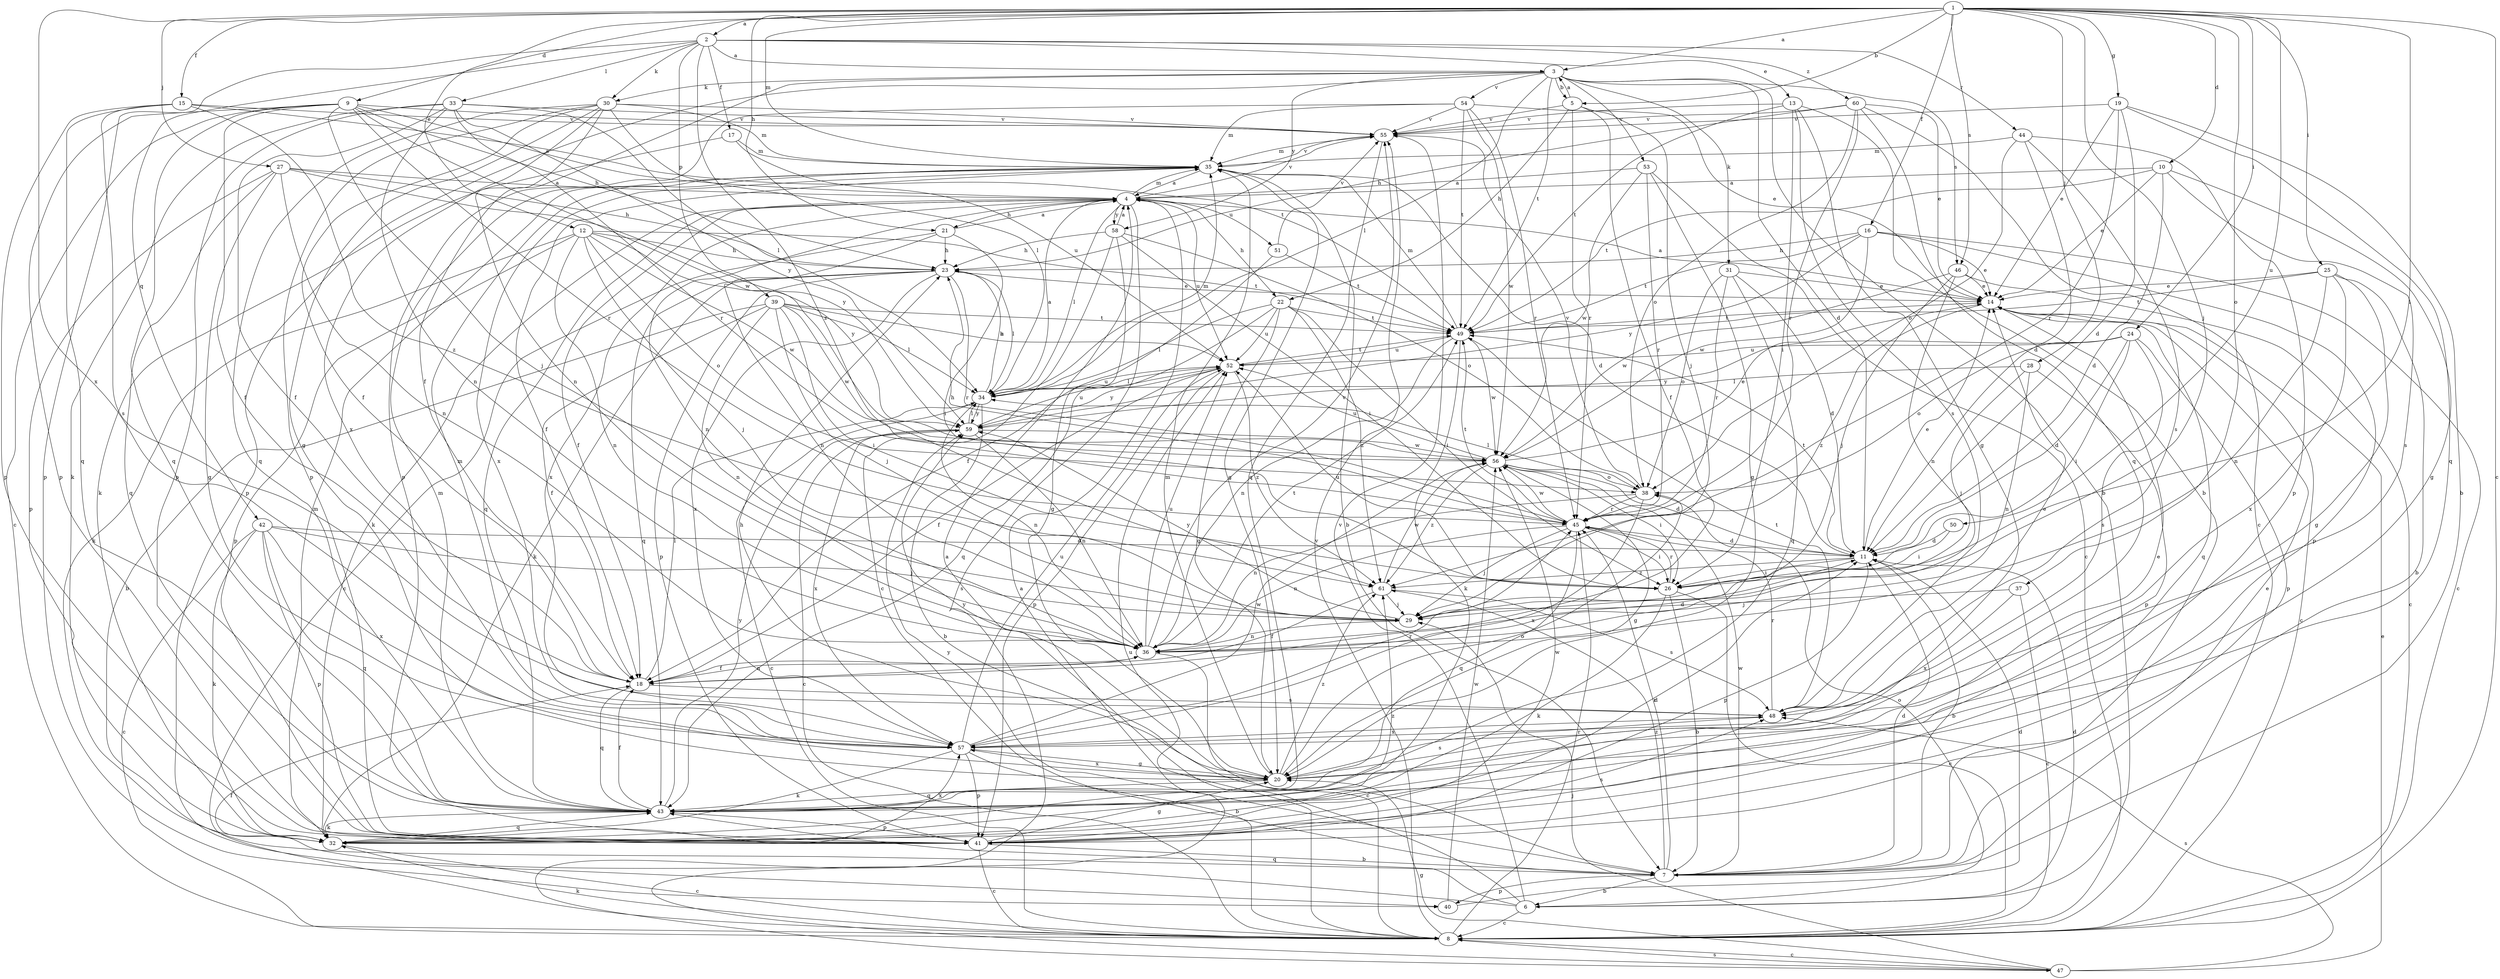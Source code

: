 strict digraph  {
	1 -> 2 [label=a];
	1 -> 3 [label=a];
	2 -> 3 [label=a];
	5 -> 3 [label=a];
	6 -> 4 [label=a];
	9 -> 4 [label=a];
	10 -> 4 [label=a];
	14 -> 4 [label=a];
	21 -> 4 [label=a];
	27 -> 4 [label=a];
	34 -> 4 [label=a];
	35 -> 4 [label=a];
	47 -> 4 [label=a];
	53 -> 4 [label=a];
	58 -> 4 [label=a];
	1 -> 5 [label=b];
	3 -> 5 [label=b];
	3 -> 6 [label=b];
	7 -> 6 [label=b];
	11 -> 7 [label=b];
	13 -> 7 [label=b];
	19 -> 7 [label=b];
	25 -> 7 [label=b];
	26 -> 7 [label=b];
	34 -> 7 [label=b];
	35 -> 7 [label=b];
	39 -> 7 [label=b];
	41 -> 7 [label=b];
	57 -> 7 [label=b];
	1 -> 8 [label=c];
	6 -> 8 [label=c];
	9 -> 8 [label=c];
	14 -> 8 [label=c];
	16 -> 8 [label=c];
	21 -> 8 [label=c];
	26 -> 8 [label=c];
	32 -> 8 [label=c];
	34 -> 8 [label=c];
	36 -> 8 [label=c];
	37 -> 8 [label=c];
	41 -> 8 [label=c];
	42 -> 8 [label=c];
	46 -> 8 [label=c];
	47 -> 8 [label=c];
	53 -> 8 [label=c];
	58 -> 8 [label=c];
	59 -> 8 [label=c];
	60 -> 8 [label=c];
	1 -> 9 [label=d];
	1 -> 10 [label=d];
	3 -> 11 [label=d];
	6 -> 11 [label=d];
	7 -> 11 [label=d];
	10 -> 11 [label=d];
	19 -> 11 [label=d];
	24 -> 11 [label=d];
	31 -> 11 [label=d];
	32 -> 11 [label=d];
	35 -> 11 [label=d];
	36 -> 11 [label=d];
	40 -> 11 [label=d];
	42 -> 11 [label=d];
	44 -> 11 [label=d];
	45 -> 11 [label=d];
	50 -> 11 [label=d];
	56 -> 11 [label=d];
	1 -> 12 [label=e];
	2 -> 13 [label=e];
	7 -> 14 [label=e];
	10 -> 14 [label=e];
	11 -> 14 [label=e];
	16 -> 14 [label=e];
	19 -> 14 [label=e];
	23 -> 14 [label=e];
	25 -> 14 [label=e];
	31 -> 14 [label=e];
	43 -> 14 [label=e];
	46 -> 14 [label=e];
	47 -> 14 [label=e];
	48 -> 14 [label=e];
	54 -> 14 [label=e];
	56 -> 14 [label=e];
	60 -> 14 [label=e];
	1 -> 15 [label=f];
	1 -> 16 [label=f];
	2 -> 17 [label=f];
	3 -> 18 [label=f];
	4 -> 18 [label=f];
	5 -> 18 [label=f];
	6 -> 18 [label=f];
	9 -> 18 [label=f];
	30 -> 18 [label=f];
	33 -> 18 [label=f];
	35 -> 18 [label=f];
	36 -> 18 [label=f];
	39 -> 18 [label=f];
	43 -> 18 [label=f];
	51 -> 18 [label=f];
	52 -> 18 [label=f];
	61 -> 18 [label=f];
	1 -> 19 [label=g];
	10 -> 20 [label=g];
	13 -> 20 [label=g];
	22 -> 20 [label=g];
	25 -> 20 [label=g];
	27 -> 20 [label=g];
	30 -> 20 [label=g];
	35 -> 20 [label=g];
	41 -> 20 [label=g];
	47 -> 20 [label=g];
	53 -> 20 [label=g];
	56 -> 20 [label=g];
	57 -> 20 [label=g];
	58 -> 20 [label=g];
	1 -> 21 [label=h];
	4 -> 21 [label=h];
	4 -> 22 [label=h];
	5 -> 22 [label=h];
	9 -> 23 [label=h];
	12 -> 23 [label=h];
	16 -> 23 [label=h];
	20 -> 23 [label=h];
	21 -> 23 [label=h];
	27 -> 23 [label=h];
	34 -> 23 [label=h];
	45 -> 23 [label=h];
	58 -> 23 [label=h];
	60 -> 23 [label=h];
	1 -> 24 [label=i];
	1 -> 25 [label=i];
	1 -> 26 [label=i];
	11 -> 26 [label=i];
	13 -> 26 [label=i];
	21 -> 26 [label=i];
	22 -> 26 [label=i];
	24 -> 26 [label=i];
	39 -> 26 [label=i];
	45 -> 26 [label=i];
	50 -> 26 [label=i];
	56 -> 26 [label=i];
	58 -> 26 [label=i];
	1 -> 27 [label=j];
	1 -> 28 [label=j];
	1 -> 29 [label=j];
	5 -> 29 [label=j];
	9 -> 29 [label=j];
	12 -> 29 [label=j];
	28 -> 29 [label=j];
	37 -> 29 [label=j];
	39 -> 29 [label=j];
	42 -> 29 [label=j];
	45 -> 29 [label=j];
	46 -> 29 [label=j];
	47 -> 29 [label=j];
	61 -> 29 [label=j];
	2 -> 30 [label=k];
	3 -> 30 [label=k];
	3 -> 31 [label=k];
	4 -> 32 [label=k];
	8 -> 32 [label=k];
	12 -> 32 [label=k];
	17 -> 32 [label=k];
	23 -> 32 [label=k];
	26 -> 32 [label=k];
	33 -> 32 [label=k];
	42 -> 32 [label=k];
	43 -> 32 [label=k];
	49 -> 32 [label=k];
	57 -> 32 [label=k];
	2 -> 33 [label=l];
	3 -> 34 [label=l];
	4 -> 34 [label=l];
	18 -> 34 [label=l];
	22 -> 34 [label=l];
	23 -> 34 [label=l];
	28 -> 34 [label=l];
	30 -> 34 [label=l];
	33 -> 34 [label=l];
	38 -> 34 [label=l];
	39 -> 34 [label=l];
	52 -> 34 [label=l];
	59 -> 34 [label=l];
	1 -> 35 [label=m];
	4 -> 35 [label=m];
	17 -> 35 [label=m];
	20 -> 35 [label=m];
	30 -> 35 [label=m];
	32 -> 35 [label=m];
	34 -> 35 [label=m];
	43 -> 35 [label=m];
	44 -> 35 [label=m];
	49 -> 35 [label=m];
	54 -> 35 [label=m];
	55 -> 35 [label=m];
	57 -> 35 [label=m];
	4 -> 36 [label=n];
	12 -> 36 [label=n];
	18 -> 36 [label=n];
	21 -> 36 [label=n];
	25 -> 36 [label=n];
	27 -> 36 [label=n];
	28 -> 36 [label=n];
	29 -> 36 [label=n];
	30 -> 36 [label=n];
	33 -> 36 [label=n];
	34 -> 36 [label=n];
	38 -> 36 [label=n];
	39 -> 36 [label=n];
	45 -> 36 [label=n];
	46 -> 36 [label=n];
	49 -> 36 [label=n];
	59 -> 36 [label=n];
	1 -> 37 [label=o];
	6 -> 38 [label=o];
	12 -> 38 [label=o];
	20 -> 38 [label=o];
	24 -> 38 [label=o];
	31 -> 38 [label=o];
	44 -> 38 [label=o];
	56 -> 38 [label=o];
	58 -> 38 [label=o];
	60 -> 38 [label=o];
	2 -> 39 [label=p];
	2 -> 40 [label=p];
	3 -> 40 [label=p];
	7 -> 40 [label=p];
	9 -> 41 [label=p];
	11 -> 41 [label=p];
	12 -> 41 [label=p];
	15 -> 41 [label=p];
	16 -> 41 [label=p];
	23 -> 41 [label=p];
	24 -> 41 [label=p];
	27 -> 41 [label=p];
	28 -> 41 [label=p];
	30 -> 41 [label=p];
	33 -> 41 [label=p];
	42 -> 41 [label=p];
	43 -> 41 [label=p];
	44 -> 41 [label=p];
	52 -> 41 [label=p];
	54 -> 41 [label=p];
	57 -> 41 [label=p];
	2 -> 42 [label=q];
	4 -> 43 [label=q];
	6 -> 43 [label=q];
	9 -> 43 [label=q];
	14 -> 43 [label=q];
	15 -> 43 [label=q];
	18 -> 43 [label=q];
	19 -> 43 [label=q];
	20 -> 43 [label=q];
	22 -> 43 [label=q];
	23 -> 43 [label=q];
	27 -> 43 [label=q];
	30 -> 43 [label=q];
	31 -> 43 [label=q];
	32 -> 43 [label=q];
	42 -> 43 [label=q];
	45 -> 43 [label=q];
	55 -> 43 [label=q];
	60 -> 43 [label=q];
	2 -> 44 [label=r];
	5 -> 45 [label=r];
	7 -> 45 [label=r];
	8 -> 45 [label=r];
	9 -> 45 [label=r];
	19 -> 45 [label=r];
	23 -> 45 [label=r];
	26 -> 45 [label=r];
	31 -> 45 [label=r];
	33 -> 45 [label=r];
	38 -> 45 [label=r];
	48 -> 45 [label=r];
	53 -> 45 [label=r];
	54 -> 45 [label=r];
	57 -> 45 [label=r];
	60 -> 45 [label=r];
	1 -> 46 [label=s];
	3 -> 46 [label=s];
	4 -> 47 [label=s];
	8 -> 47 [label=s];
	10 -> 48 [label=s];
	13 -> 48 [label=s];
	15 -> 48 [label=s];
	18 -> 48 [label=s];
	20 -> 48 [label=s];
	24 -> 48 [label=s];
	32 -> 48 [label=s];
	44 -> 48 [label=s];
	47 -> 48 [label=s];
	61 -> 48 [label=s];
	3 -> 49 [label=t];
	10 -> 49 [label=t];
	11 -> 49 [label=t];
	12 -> 49 [label=t];
	13 -> 49 [label=t];
	14 -> 49 [label=t];
	15 -> 49 [label=t];
	16 -> 49 [label=t];
	22 -> 49 [label=t];
	25 -> 49 [label=t];
	36 -> 49 [label=t];
	39 -> 49 [label=t];
	45 -> 49 [label=t];
	48 -> 49 [label=t];
	51 -> 49 [label=t];
	52 -> 49 [label=t];
	54 -> 49 [label=t];
	1 -> 50 [label=u];
	4 -> 51 [label=u];
	4 -> 52 [label=u];
	8 -> 52 [label=u];
	17 -> 52 [label=u];
	22 -> 52 [label=u];
	24 -> 52 [label=u];
	26 -> 52 [label=u];
	34 -> 52 [label=u];
	36 -> 52 [label=u];
	39 -> 52 [label=u];
	49 -> 52 [label=u];
	56 -> 52 [label=u];
	57 -> 52 [label=u];
	59 -> 52 [label=u];
	3 -> 53 [label=v];
	3 -> 54 [label=v];
	4 -> 55 [label=v];
	5 -> 55 [label=v];
	6 -> 55 [label=v];
	8 -> 55 [label=v];
	9 -> 55 [label=v];
	13 -> 55 [label=v];
	15 -> 55 [label=v];
	19 -> 55 [label=v];
	30 -> 55 [label=v];
	33 -> 55 [label=v];
	35 -> 55 [label=v];
	36 -> 55 [label=v];
	38 -> 55 [label=v];
	51 -> 55 [label=v];
	54 -> 55 [label=v];
	60 -> 55 [label=v];
	7 -> 56 [label=w];
	9 -> 56 [label=w];
	12 -> 56 [label=w];
	16 -> 56 [label=w];
	39 -> 56 [label=w];
	40 -> 56 [label=w];
	41 -> 56 [label=w];
	45 -> 56 [label=w];
	46 -> 56 [label=w];
	49 -> 56 [label=w];
	53 -> 56 [label=w];
	54 -> 56 [label=w];
	57 -> 56 [label=w];
	59 -> 56 [label=w];
	61 -> 56 [label=w];
	1 -> 57 [label=x];
	4 -> 57 [label=x];
	20 -> 57 [label=x];
	23 -> 57 [label=x];
	25 -> 57 [label=x];
	30 -> 57 [label=x];
	32 -> 57 [label=x];
	35 -> 57 [label=x];
	37 -> 57 [label=x];
	38 -> 57 [label=x];
	42 -> 57 [label=x];
	48 -> 57 [label=x];
	59 -> 57 [label=x];
	3 -> 58 [label=y];
	4 -> 58 [label=y];
	7 -> 59 [label=y];
	12 -> 59 [label=y];
	16 -> 59 [label=y];
	20 -> 59 [label=y];
	24 -> 59 [label=y];
	27 -> 59 [label=y];
	29 -> 59 [label=y];
	33 -> 59 [label=y];
	34 -> 59 [label=y];
	43 -> 59 [label=y];
	52 -> 59 [label=y];
	2 -> 60 [label=z];
	2 -> 61 [label=z];
	7 -> 61 [label=z];
	11 -> 61 [label=z];
	14 -> 61 [label=z];
	15 -> 61 [label=z];
	20 -> 61 [label=z];
	22 -> 61 [label=z];
	32 -> 61 [label=z];
	52 -> 61 [label=z];
	56 -> 61 [label=z];
}
